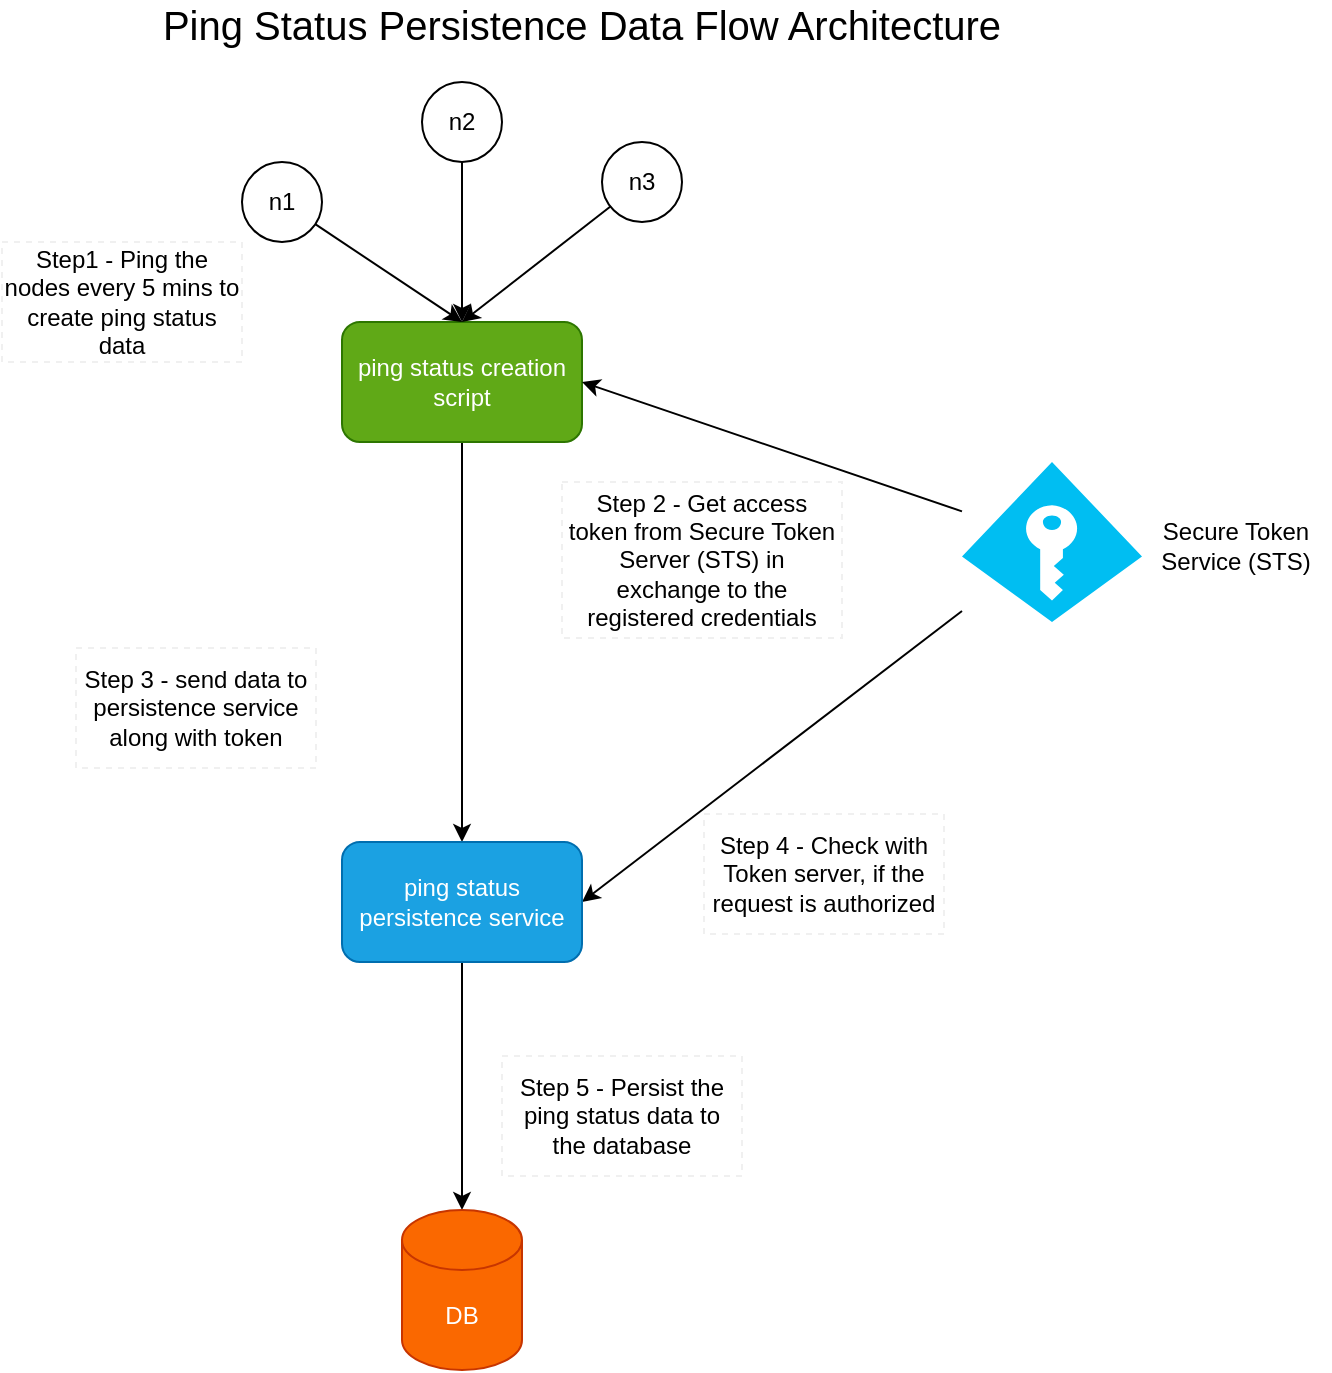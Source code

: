 <mxfile version="13.10.0" type="embed">
    <diagram id="2ao_fmkBySKwi4XYoAqG" name="Page-1">
        <mxGraphModel dx="1374" dy="790" grid="0" gridSize="10" guides="1" tooltips="1" connect="1" arrows="1" fold="1" page="1" pageScale="1" pageWidth="850" pageHeight="1100" math="0" shadow="0">
            <root>
                <mxCell id="0"/>
                <mxCell id="1" parent="0"/>
                <mxCell id="15" style="edgeStyle=none;rounded=0;orthogonalLoop=1;jettySize=auto;html=1;entryX=0.5;entryY=0;entryDx=0;entryDy=0;" parent="1" source="2" target="14" edge="1">
                    <mxGeometry relative="1" as="geometry"/>
                </mxCell>
                <mxCell id="2" value="ping status creation script" style="rounded=1;whiteSpace=wrap;html=1;fillColor=#60a917;strokeColor=#2D7600;fontColor=#ffffff;" parent="1" vertex="1">
                    <mxGeometry x="305" y="297" width="120" height="60" as="geometry"/>
                </mxCell>
                <mxCell id="7" style="rounded=0;orthogonalLoop=1;jettySize=auto;html=1;entryX=0.5;entryY=0;entryDx=0;entryDy=0;" parent="1" source="3" target="2" edge="1">
                    <mxGeometry relative="1" as="geometry"/>
                </mxCell>
                <mxCell id="3" value="n1" style="ellipse;whiteSpace=wrap;html=1;aspect=fixed;" parent="1" vertex="1">
                    <mxGeometry x="255" y="217" width="40" height="40" as="geometry"/>
                </mxCell>
                <mxCell id="6" style="edgeStyle=orthogonalEdgeStyle;rounded=0;orthogonalLoop=1;jettySize=auto;html=1;" parent="1" source="4" target="2" edge="1">
                    <mxGeometry relative="1" as="geometry"/>
                </mxCell>
                <mxCell id="4" value="n2" style="ellipse;whiteSpace=wrap;html=1;aspect=fixed;" parent="1" vertex="1">
                    <mxGeometry x="345" y="177" width="40" height="40" as="geometry"/>
                </mxCell>
                <mxCell id="8" style="edgeStyle=none;rounded=0;orthogonalLoop=1;jettySize=auto;html=1;entryX=0.5;entryY=0;entryDx=0;entryDy=0;" parent="1" source="5" target="2" edge="1">
                    <mxGeometry relative="1" as="geometry"/>
                </mxCell>
                <mxCell id="5" value="n3" style="ellipse;whiteSpace=wrap;html=1;aspect=fixed;" parent="1" vertex="1">
                    <mxGeometry x="435" y="207" width="40" height="40" as="geometry"/>
                </mxCell>
                <mxCell id="9" value="Step1 - Ping the nodes every 5 mins to create ping status data" style="text;html=1;fillColor=none;align=center;verticalAlign=middle;whiteSpace=wrap;rounded=0;strokeColor=#f0f0f0;dashed=1;" parent="1" vertex="1">
                    <mxGeometry x="135" y="257" width="120" height="60" as="geometry"/>
                </mxCell>
                <mxCell id="12" style="edgeStyle=none;rounded=0;orthogonalLoop=1;jettySize=auto;html=1;entryX=1;entryY=0.5;entryDx=0;entryDy=0;" parent="1" source="11" target="2" edge="1">
                    <mxGeometry relative="1" as="geometry"/>
                </mxCell>
                <mxCell id="17" style="edgeStyle=none;rounded=0;orthogonalLoop=1;jettySize=auto;html=1;entryX=1;entryY=0.5;entryDx=0;entryDy=0;" parent="1" source="11" target="14" edge="1">
                    <mxGeometry relative="1" as="geometry"/>
                </mxCell>
                <mxCell id="11" value="" style="verticalLabelPosition=bottom;html=1;verticalAlign=top;align=center;strokeColor=none;fillColor=#00BEF2;shape=mxgraph.azure.access_control;dashed=1;" parent="1" vertex="1">
                    <mxGeometry x="615" y="367" width="90" height="80" as="geometry"/>
                </mxCell>
                <mxCell id="13" value="Step 2 - Get access token from Secure Token Server (STS) in exchange to the registered credentials" style="text;html=1;fillColor=none;align=center;verticalAlign=middle;whiteSpace=wrap;rounded=0;strokeColor=#f0f0f0;dashed=1;" parent="1" vertex="1">
                    <mxGeometry x="415" y="377" width="140" height="78" as="geometry"/>
                </mxCell>
                <mxCell id="20" style="edgeStyle=none;rounded=0;orthogonalLoop=1;jettySize=auto;html=1;entryX=0.5;entryY=0;entryDx=0;entryDy=0;entryPerimeter=0;" parent="1" source="14" target="19" edge="1">
                    <mxGeometry relative="1" as="geometry"/>
                </mxCell>
                <mxCell id="14" value="ping status persistence service" style="rounded=1;whiteSpace=wrap;html=1;fillColor=#1ba1e2;strokeColor=#006EAF;fontColor=#ffffff;" parent="1" vertex="1">
                    <mxGeometry x="305" y="557" width="120" height="60" as="geometry"/>
                </mxCell>
                <mxCell id="16" value="Step 3 - send data to persistence service along with token" style="text;html=1;fillColor=none;align=center;verticalAlign=middle;whiteSpace=wrap;rounded=0;strokeColor=#f0f0f0;dashed=1;" parent="1" vertex="1">
                    <mxGeometry x="172" y="460" width="120" height="60" as="geometry"/>
                </mxCell>
                <mxCell id="18" value="Step 4 - Check with Token server, if the request is authorized" style="text;html=1;fillColor=none;align=center;verticalAlign=middle;whiteSpace=wrap;rounded=0;strokeColor=#f0f0f0;dashed=1;" parent="1" vertex="1">
                    <mxGeometry x="486" y="543" width="120" height="60" as="geometry"/>
                </mxCell>
                <mxCell id="19" value="DB" style="shape=cylinder3;whiteSpace=wrap;html=1;boundedLbl=1;backgroundOutline=1;size=15;strokeColor=#C73500;fillColor=#fa6800;fontColor=#ffffff;" parent="1" vertex="1">
                    <mxGeometry x="335" y="741" width="60" height="80" as="geometry"/>
                </mxCell>
                <mxCell id="21" value="Step 5 - Persist the ping status data to the database" style="text;html=1;fillColor=none;align=center;verticalAlign=middle;whiteSpace=wrap;rounded=0;strokeColor=#f0f0f0;dashed=1;" parent="1" vertex="1">
                    <mxGeometry x="385" y="664" width="120" height="60" as="geometry"/>
                </mxCell>
                <mxCell id="22" value="Ping Status Persistence Data Flow Architecture" style="text;html=1;strokeColor=none;fillColor=none;align=center;verticalAlign=middle;whiteSpace=wrap;rounded=0;fontSize=20;" parent="1" vertex="1">
                    <mxGeometry x="172" y="138" width="506" height="20" as="geometry"/>
                </mxCell>
                <mxCell id="23" value="Secure Token Service (STS)" style="text;html=1;strokeColor=none;fillColor=none;align=center;verticalAlign=middle;whiteSpace=wrap;rounded=0;fontSize=12;" parent="1" vertex="1">
                    <mxGeometry x="705" y="379" width="94" height="60" as="geometry"/>
                </mxCell>
            </root>
        </mxGraphModel>
    </diagram>
</mxfile>